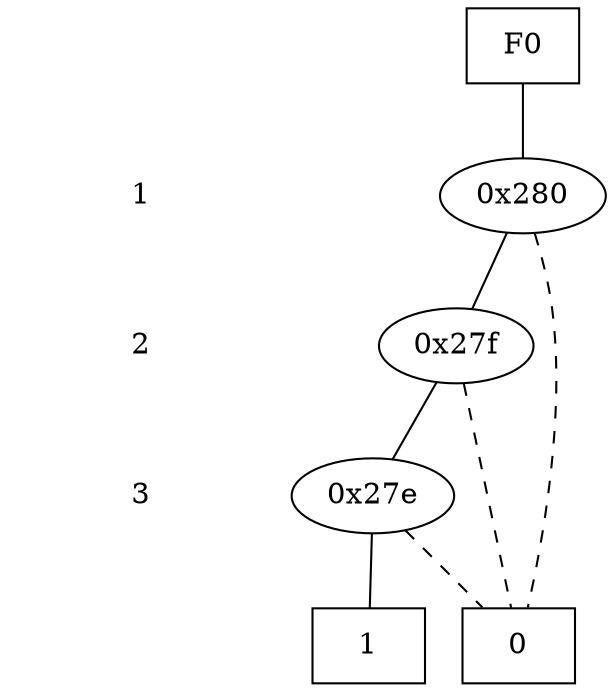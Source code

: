 digraph "DD" {
size = "7.5,10"
center = true;
edge [dir = none];
{ node [shape = plaintext];
  edge [style = invis];
  "CONST NODES" [style = invis];
" 1 " -> " 2 " -> " 3 " -> "CONST NODES"; 
}
{ rank = same; node [shape = box]; edge [style = invis];
"F0"; }
{ rank = same; " 1 ";
"0x280";
}
{ rank = same; " 2 ";
"0x27f";
}
{ rank = same; " 3 ";
"0x27e";
}
{ rank = same; "CONST NODES";
{ node [shape = box]; "0x274";
"0x273";
}
}
"F0" -> "0x280" [style = solid];
"0x280" -> "0x27f";
"0x280" -> "0x274" [style = dashed];
"0x27f" -> "0x27e";
"0x27f" -> "0x274" [style = dashed];
"0x27e" -> "0x273";
"0x27e" -> "0x274" [style = dashed];
"0x274" [label = "0"];
"0x273" [label = "1"];
}
